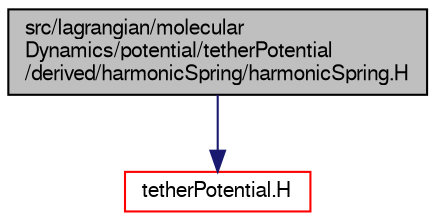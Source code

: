 digraph "src/lagrangian/molecularDynamics/potential/tetherPotential/derived/harmonicSpring/harmonicSpring.H"
{
  bgcolor="transparent";
  edge [fontname="FreeSans",fontsize="10",labelfontname="FreeSans",labelfontsize="10"];
  node [fontname="FreeSans",fontsize="10",shape=record];
  Node1 [label="src/lagrangian/molecular\lDynamics/potential/tetherPotential\l/derived/harmonicSpring/harmonicSpring.H",height=0.2,width=0.4,color="black", fillcolor="grey75", style="filled" fontcolor="black"];
  Node1 -> Node2 [color="midnightblue",fontsize="10",style="solid",fontname="FreeSans"];
  Node2 [label="tetherPotential.H",height=0.2,width=0.4,color="red",URL="$a06493.html"];
}
